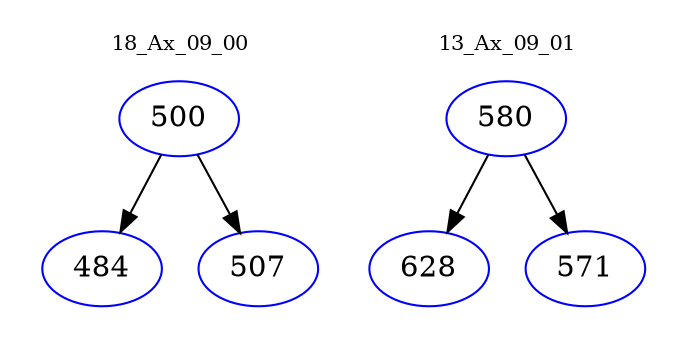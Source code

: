 digraph{
subgraph cluster_0 {
color = white
label = "18_Ax_09_00";
fontsize=10;
T0_500 [label="500", color="blue"]
T0_500 -> T0_484 [color="black"]
T0_484 [label="484", color="blue"]
T0_500 -> T0_507 [color="black"]
T0_507 [label="507", color="blue"]
}
subgraph cluster_1 {
color = white
label = "13_Ax_09_01";
fontsize=10;
T1_580 [label="580", color="blue"]
T1_580 -> T1_628 [color="black"]
T1_628 [label="628", color="blue"]
T1_580 -> T1_571 [color="black"]
T1_571 [label="571", color="blue"]
}
}
